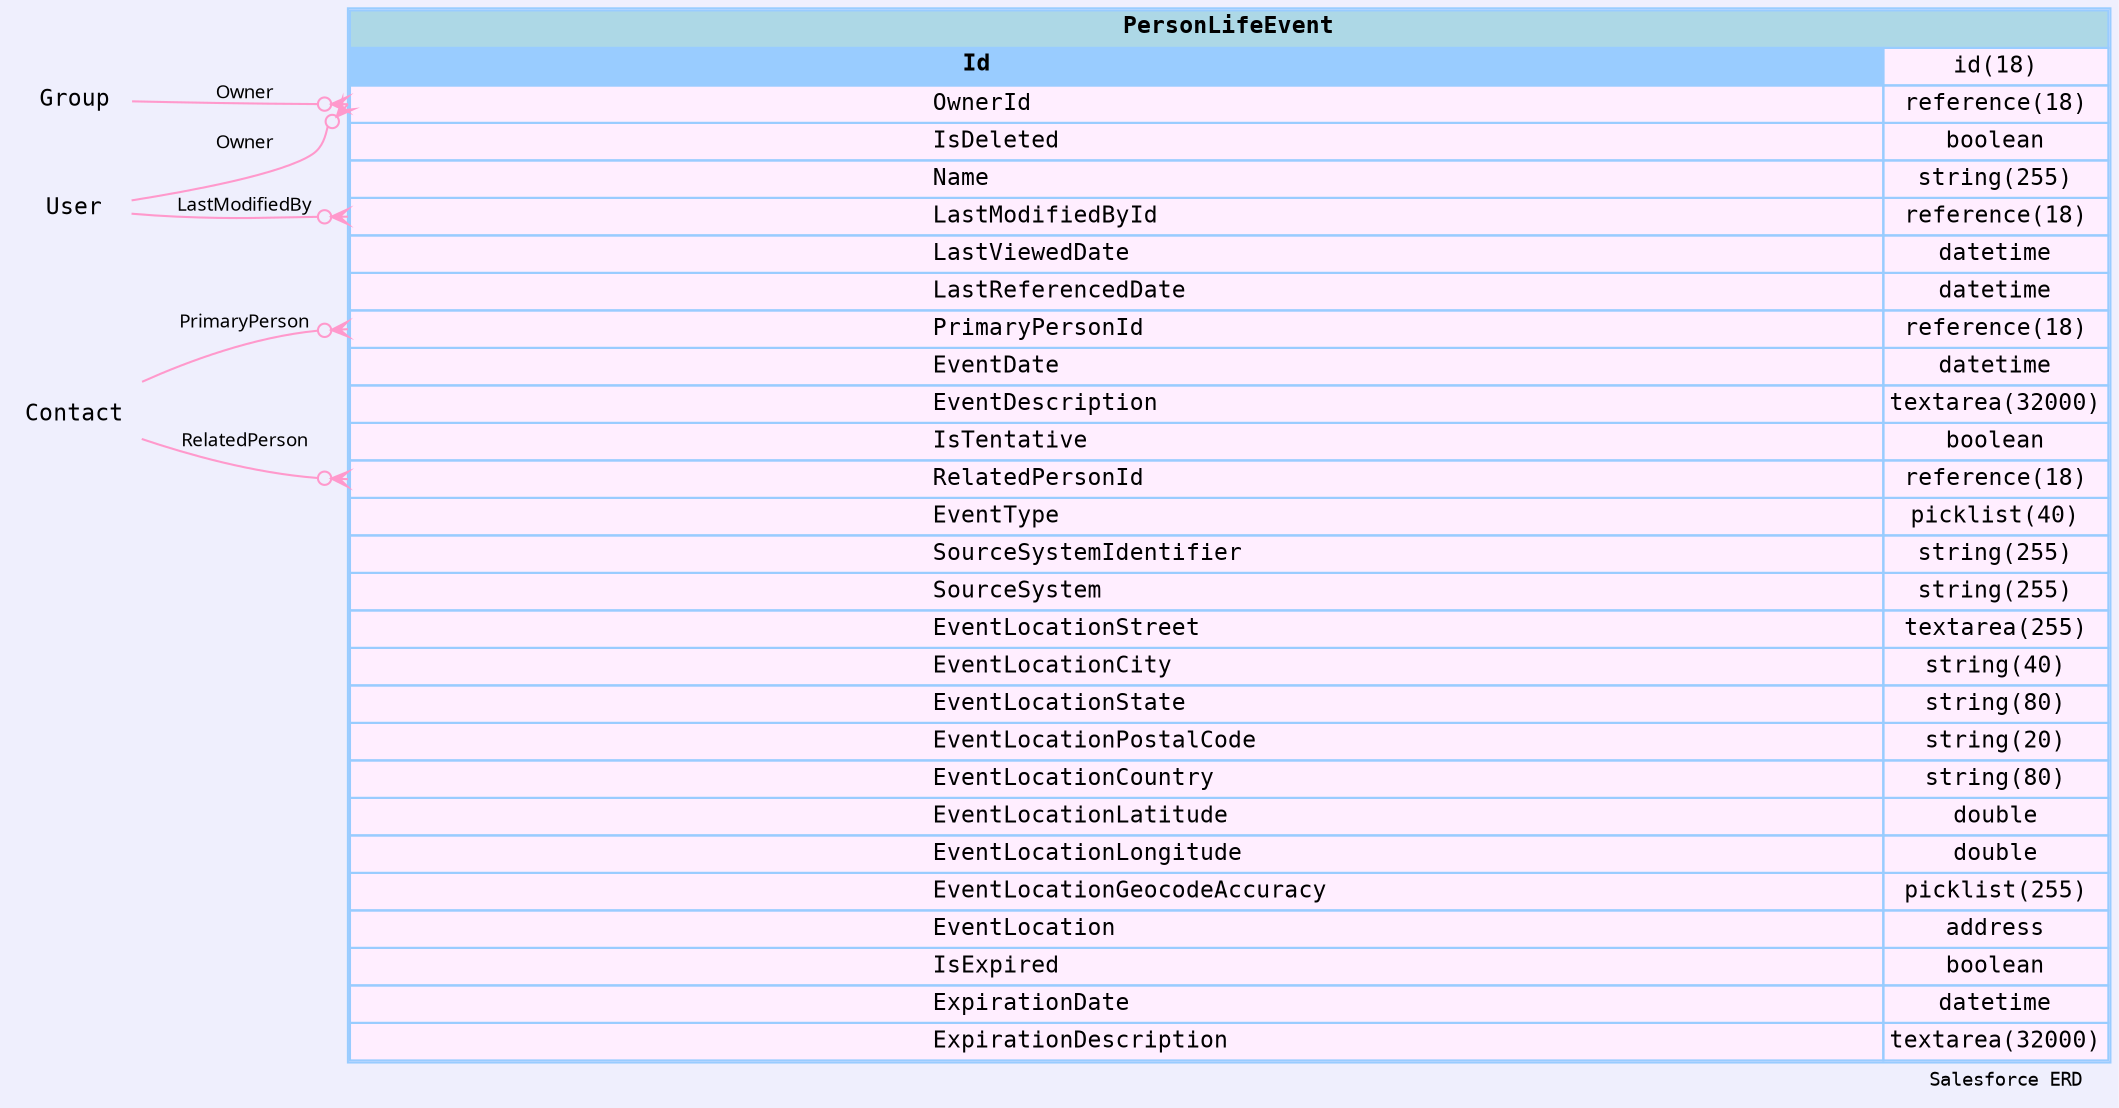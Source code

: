 
        digraph "Salesforce+ ERD" {  
            graph [  
              rankdir="RL"  
              bgcolor="#efeffd"  
              label="Salesforce ERD "  
              labeljust="r"  
              nodesep="0.18"  
              ranksep="0.46"        
              fontname="Courier"  
              fontsize="9"  
            ];  
            node [  
              fontname="Courier"  
              fontsize="11"  
              shape="plaintext"  
              color="#99ccff"  
            ];  
            edge [ arrowsize="0.8"   ];
        
            PersonLifeEvent [shape=none, margin=0, label=<
                <table border="1" cellborder="1" cellspacing="0" bgcolor="#ffeeff" >   
                  <tr><td colspan="3" bgcolor="lightblue"><b>PersonLifeEvent</b></td></tr>
             <tr>
                                        <td  bgcolor="#99ccff" port="Id" align="left">
                                           <b>Id</b>
                                        </td><td>id(18)</td></tr> <tr>
                                         <td port="OwnerId" align="left">
                                         OwnerId
                                       </td><td>reference(18)</td></tr> <tr>
                                         <td port="IsDeleted" align="left">
                                         IsDeleted
                                       </td><td>boolean</td></tr> <tr>
                                         <td port="Name" align="left">
                                         Name
                                       </td><td>string(255)</td></tr> <tr>
                                         <td port="LastModifiedById" align="left">
                                         LastModifiedById
                                       </td><td>reference(18)</td></tr> <tr>
                                         <td port="LastViewedDate" align="left">
                                         LastViewedDate
                                       </td><td>datetime</td></tr> <tr>
                                         <td port="LastReferencedDate" align="left">
                                         LastReferencedDate
                                       </td><td>datetime</td></tr> <tr>
                                         <td port="PrimaryPersonId" align="left">
                                         PrimaryPersonId
                                       </td><td>reference(18)</td></tr> <tr>
                                         <td port="EventDate" align="left">
                                         EventDate
                                       </td><td>datetime</td></tr> <tr>
                                         <td port="EventDescription" align="left">
                                         EventDescription
                                       </td><td>textarea(32000)</td></tr> <tr>
                                         <td port="IsTentative" align="left">
                                         IsTentative
                                       </td><td>boolean</td></tr> <tr>
                                         <td port="RelatedPersonId" align="left">
                                         RelatedPersonId
                                       </td><td>reference(18)</td></tr> <tr>
                                         <td port="EventType" align="left">
                                         EventType
                                       </td><td>picklist(40)</td></tr> <tr>
                                         <td port="SourceSystemIdentifier" align="left">
                                         SourceSystemIdentifier
                                       </td><td>string(255)</td></tr> <tr>
                                         <td port="SourceSystem" align="left">
                                         SourceSystem
                                       </td><td>string(255)</td></tr> <tr>
                                         <td port="EventLocationStreet" align="left">
                                         EventLocationStreet
                                       </td><td>textarea(255)</td></tr> <tr>
                                         <td port="EventLocationCity" align="left">
                                         EventLocationCity
                                       </td><td>string(40)</td></tr> <tr>
                                         <td port="EventLocationState" align="left">
                                         EventLocationState
                                       </td><td>string(80)</td></tr> <tr>
                                         <td port="EventLocationPostalCode" align="left">
                                         EventLocationPostalCode
                                       </td><td>string(20)</td></tr> <tr>
                                         <td port="EventLocationCountry" align="left">
                                         EventLocationCountry
                                       </td><td>string(80)</td></tr> <tr>
                                         <td port="EventLocationLatitude" align="left">
                                         EventLocationLatitude
                                       </td><td>double</td></tr> <tr>
                                         <td port="EventLocationLongitude" align="left">
                                         EventLocationLongitude
                                       </td><td>double</td></tr> <tr>
                                         <td port="EventLocationGeocodeAccuracy" align="left">
                                         EventLocationGeocodeAccuracy
                                       </td><td>picklist(255)</td></tr> <tr>
                                         <td port="EventLocation" align="left">
                                         EventLocation
                                       </td><td>address</td></tr> <tr>
                                         <td port="IsExpired" align="left">
                                         IsExpired
                                       </td><td>boolean</td></tr> <tr>
                                         <td port="ExpirationDate" align="left">
                                         ExpirationDate
                                       </td><td>datetime</td></tr> <tr>
                                         <td port="ExpirationDescription" align="left">
                                         ExpirationDescription
                                       </td><td>textarea(32000)</td></tr>            
                </table>
                >
                  URL="#"
                  tooltip=" PersonLifeEvent "
                ];
            
                            "PersonLifeEvent" : "OwnerId": w -> 
                                  "Group" : "Id" 
                                           : e 
                                          [arrowhead=none 
                                           dir=back 
                                           arrowtail=crowodot 
                                           color="#ff99cc"
                                           label="Owner"
                                           fontname="Monaco"
                                           fontsize="9"
                                          ];
                      
                            "PersonLifeEvent" : "OwnerId": w -> 
                                  "User" : "Id" 
                                           : e 
                                          [arrowhead=none 
                                           dir=back 
                                           arrowtail=crowodot 
                                           color="#ff99cc"
                                           label="Owner"
                                           fontname="Monaco"
                                           fontsize="9"
                                          ];
                      
                            "PersonLifeEvent" : "LastModifiedById": w -> 
                                  "User" : "Id" 
                                           : e 
                                          [arrowhead=none 
                                           dir=back 
                                           arrowtail=crowodot 
                                           color="#ff99cc"
                                           label="LastModifiedBy"
                                           fontname="Monaco"
                                           fontsize="9"
                                          ];
                      
                            "PersonLifeEvent" : "PrimaryPersonId": w -> 
                                  "Contact" : "Id" 
                                           : e 
                                          [arrowhead=none 
                                           dir=back 
                                           arrowtail=crowodot 
                                           color="#ff99cc"
                                           label="PrimaryPerson"
                                           fontname="Monaco"
                                           fontsize="9"
                                          ];
                      
                            "PersonLifeEvent" : "RelatedPersonId": w -> 
                                  "Contact" : "Id" 
                                           : e 
                                          [arrowhead=none 
                                           dir=back 
                                           arrowtail=crowodot 
                                           color="#ff99cc"
                                           label="RelatedPerson"
                                           fontname="Monaco"
                                           fontsize="9"
                                          ];
                      }